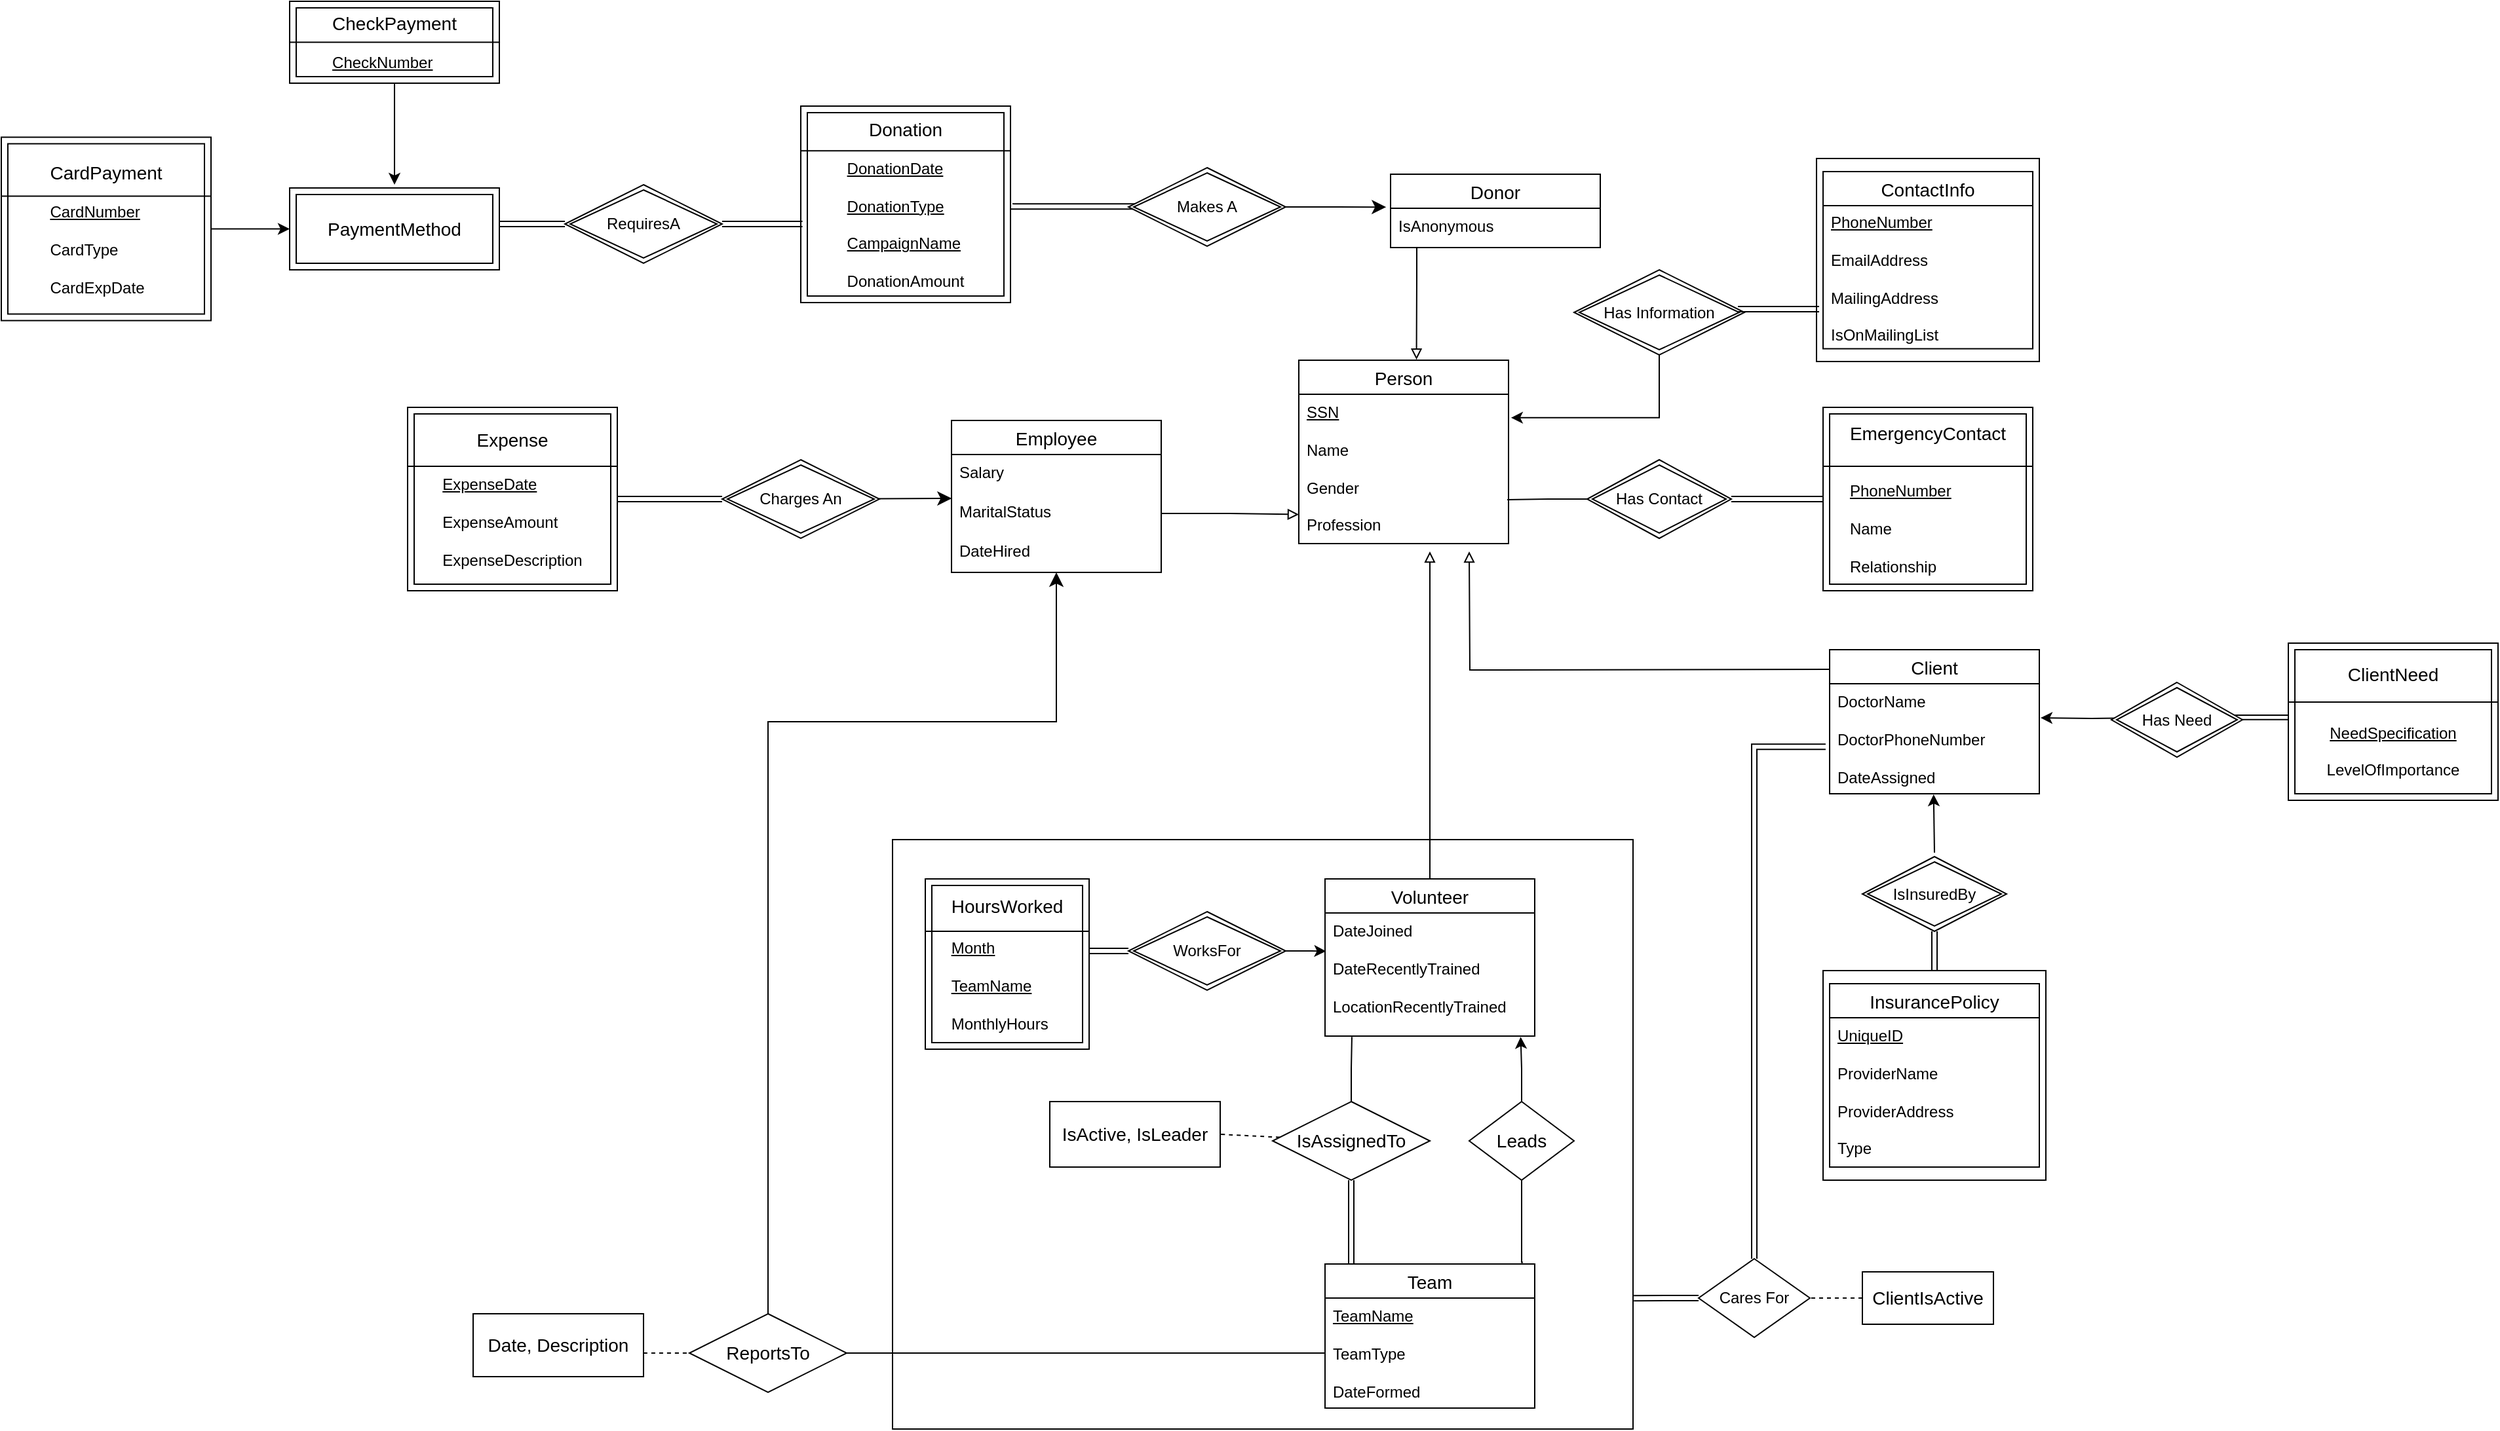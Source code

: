 <mxfile version="24.8.4">
  <diagram name="Page-1" id="B6-GkYAuQbZqS3aAFTwq">
    <mxGraphModel dx="1533" dy="549" grid="1" gridSize="10" guides="1" tooltips="1" connect="1" arrows="1" fold="1" page="1" pageScale="1" pageWidth="850" pageHeight="1100" math="0" shadow="0">
      <root>
        <mxCell id="0" />
        <mxCell id="1" parent="0" />
        <mxCell id="mtRcYasuJqLh6qyS6TOP-31" value="" style="rounded=0;whiteSpace=wrap;html=1;" parent="1" vertex="1">
          <mxGeometry x="290" y="1320" width="565" height="450" as="geometry" />
        </mxCell>
        <mxCell id="umVtSfNd9-hBFc_sN82X-30" value="" style="html=1;rounded=0;fontSize=12;exitX=1;exitY=0.5;exitDx=0;exitDy=0;edgeStyle=orthogonalEdgeStyle;shape=link;" parent="1" source="umVtSfNd9-hBFc_sN82X-33" edge="1">
          <mxGeometry relative="1" as="geometry">
            <mxPoint x="390" y="837" as="sourcePoint" />
            <mxPoint x="550" y="836.6" as="targetPoint" />
            <Array as="points">
              <mxPoint x="380" y="837" />
            </Array>
          </mxGeometry>
        </mxCell>
        <mxCell id="umVtSfNd9-hBFc_sN82X-31" value="N" style="resizable=0;html=1;whiteSpace=wrap;align=right;verticalAlign=bottom;" parent="umVtSfNd9-hBFc_sN82X-30" connectable="0" vertex="1">
          <mxGeometry x="1" relative="1" as="geometry" />
        </mxCell>
        <mxCell id="umVtSfNd9-hBFc_sN82X-20" value="" style="shape=link;html=1;rounded=0;fontSize=12;startSize=8;endSize=8;curved=1;width=-3.333;" parent="1" edge="1">
          <mxGeometry width="100" relative="1" as="geometry">
            <mxPoint x="1305" y="1226.72" as="sourcePoint" />
            <mxPoint x="1405" y="1226.72" as="targetPoint" />
          </mxGeometry>
        </mxCell>
        <mxCell id="2_08gkzJNAX3xdzMuyzV-307" value="Employee" style="swimlane;fontStyle=0;childLayout=stackLayout;horizontal=1;startSize=26;horizontalStack=0;resizeParent=1;resizeParentMax=0;resizeLast=0;collapsible=1;marginBottom=0;align=center;fontSize=14;" parent="1" vertex="1">
          <mxGeometry x="335" y="1000" width="160" height="116" as="geometry" />
        </mxCell>
        <mxCell id="2_08gkzJNAX3xdzMuyzV-308" value="Salary&lt;span style=&quot;white-space: pre;&quot;&gt;&#x9;&lt;/span&gt;" style="text;strokeColor=none;fillColor=none;spacingLeft=4;spacingRight=4;overflow=hidden;rotatable=0;points=[[0,0.5],[1,0.5]];portConstraint=eastwest;fontSize=12;whiteSpace=wrap;html=1;" parent="2_08gkzJNAX3xdzMuyzV-307" vertex="1">
          <mxGeometry y="26" width="160" height="30" as="geometry" />
        </mxCell>
        <mxCell id="2_08gkzJNAX3xdzMuyzV-309" value="MaritalStatus" style="text;strokeColor=none;fillColor=none;spacingLeft=4;spacingRight=4;overflow=hidden;rotatable=0;points=[[0,0.5],[1,0.5]];portConstraint=eastwest;fontSize=12;whiteSpace=wrap;html=1;" parent="2_08gkzJNAX3xdzMuyzV-307" vertex="1">
          <mxGeometry y="56" width="160" height="30" as="geometry" />
        </mxCell>
        <mxCell id="2_08gkzJNAX3xdzMuyzV-310" value="DateHired" style="text;strokeColor=none;fillColor=none;spacingLeft=4;spacingRight=4;overflow=hidden;rotatable=0;points=[[0,0.5],[1,0.5]];portConstraint=eastwest;fontSize=12;whiteSpace=wrap;html=1;" parent="2_08gkzJNAX3xdzMuyzV-307" vertex="1">
          <mxGeometry y="86" width="160" height="30" as="geometry" />
        </mxCell>
        <mxCell id="mtRcYasuJqLh6qyS6TOP-38" style="edgeStyle=orthogonalEdgeStyle;rounded=0;orthogonalLoop=1;jettySize=auto;html=1;endArrow=block;endFill=0;" parent="1" source="2_08gkzJNAX3xdzMuyzV-321" edge="1">
          <mxGeometry relative="1" as="geometry">
            <mxPoint x="700" y="1100" as="targetPoint" />
          </mxGeometry>
        </mxCell>
        <mxCell id="2_08gkzJNAX3xdzMuyzV-321" value="Volunteer" style="swimlane;fontStyle=0;childLayout=stackLayout;horizontal=1;startSize=26;horizontalStack=0;resizeParent=1;resizeParentMax=0;resizeLast=0;collapsible=1;marginBottom=0;align=center;fontSize=14;" parent="1" vertex="1">
          <mxGeometry x="620" y="1350" width="160" height="120" as="geometry" />
        </mxCell>
        <mxCell id="2_08gkzJNAX3xdzMuyzV-322" value="&lt;div&gt;&lt;div&gt;DateJoined&lt;/div&gt;&lt;/div&gt;&lt;div&gt;&lt;br&gt;&lt;/div&gt;&lt;div&gt;DateRecentlyTrained&lt;/div&gt;&lt;div&gt;&lt;br&gt;&lt;/div&gt;&lt;div&gt;LocationRecentlyTrained&lt;/div&gt;" style="text;strokeColor=none;fillColor=none;spacingLeft=4;spacingRight=4;overflow=hidden;rotatable=0;points=[[0,0.5],[1,0.5]];portConstraint=eastwest;fontSize=12;whiteSpace=wrap;html=1;" parent="2_08gkzJNAX3xdzMuyzV-321" vertex="1">
          <mxGeometry y="26" width="160" height="94" as="geometry" />
        </mxCell>
        <mxCell id="5nNUs4AYX-94V2WKTNdS-28" style="rounded=0;orthogonalLoop=1;jettySize=auto;html=1;fontSize=12;endArrow=none;endFill=0;edgeStyle=orthogonalEdgeStyle;shape=link;" parent="1" source="2_08gkzJNAX3xdzMuyzV-329" target="2_08gkzJNAX3xdzMuyzV-350" edge="1">
          <mxGeometry relative="1" as="geometry">
            <Array as="points">
              <mxPoint x="640" y="1630" />
              <mxPoint x="640" y="1630" />
            </Array>
          </mxGeometry>
        </mxCell>
        <mxCell id="2_08gkzJNAX3xdzMuyzV-329" value="Team" style="swimlane;fontStyle=0;childLayout=stackLayout;horizontal=1;startSize=26;horizontalStack=0;resizeParent=1;resizeParentMax=0;resizeLast=0;collapsible=1;marginBottom=0;align=center;fontSize=14;" parent="1" vertex="1">
          <mxGeometry x="620" y="1644" width="160" height="110" as="geometry" />
        </mxCell>
        <mxCell id="2_08gkzJNAX3xdzMuyzV-330" value="&lt;div&gt;&lt;u&gt;TeamName&lt;/u&gt;&lt;/div&gt;&lt;div&gt;&lt;br&gt;&lt;/div&gt;TeamType&lt;div&gt;&lt;br&gt;&lt;/div&gt;&lt;div&gt;DateFormed&lt;/div&gt;" style="text;strokeColor=none;fillColor=none;spacingLeft=4;spacingRight=4;overflow=hidden;rotatable=0;points=[[0,0.5],[1,0.5]];portConstraint=eastwest;fontSize=12;whiteSpace=wrap;html=1;" parent="2_08gkzJNAX3xdzMuyzV-329" vertex="1">
          <mxGeometry y="26" width="160" height="84" as="geometry" />
        </mxCell>
        <mxCell id="mtRcYasuJqLh6qyS6TOP-21" style="edgeStyle=orthogonalEdgeStyle;rounded=0;orthogonalLoop=1;jettySize=auto;html=1;endArrow=block;endFill=0;" parent="1" edge="1">
          <mxGeometry relative="1" as="geometry">
            <mxPoint x="730" y="1100" as="targetPoint" />
            <mxPoint x="1005" y="1190" as="sourcePoint" />
          </mxGeometry>
        </mxCell>
        <mxCell id="2_08gkzJNAX3xdzMuyzV-335" value="Client" style="swimlane;fontStyle=0;childLayout=stackLayout;horizontal=1;startSize=26;horizontalStack=0;resizeParent=1;resizeParentMax=0;resizeLast=0;collapsible=1;marginBottom=0;align=center;fontSize=14;" parent="1" vertex="1">
          <mxGeometry x="1005" y="1175" width="160" height="110" as="geometry" />
        </mxCell>
        <mxCell id="2_08gkzJNAX3xdzMuyzV-336" value="DoctorName&lt;div&gt;&lt;br&gt;&lt;/div&gt;&lt;div&gt;DoctorPhoneNumber&lt;/div&gt;&lt;div&gt;&lt;br&gt;&lt;/div&gt;&lt;div&gt;DateAssigned&lt;/div&gt;" style="text;strokeColor=none;fillColor=none;spacingLeft=4;spacingRight=4;overflow=hidden;rotatable=0;points=[[0,0.5],[1,0.5]];portConstraint=eastwest;fontSize=12;whiteSpace=wrap;html=1;" parent="2_08gkzJNAX3xdzMuyzV-335" vertex="1">
          <mxGeometry y="26" width="160" height="84" as="geometry" />
        </mxCell>
        <mxCell id="2_08gkzJNAX3xdzMuyzV-337" value="Person" style="swimlane;fontStyle=0;childLayout=stackLayout;horizontal=1;startSize=26;horizontalStack=0;resizeParent=1;resizeParentMax=0;resizeLast=0;collapsible=1;marginBottom=0;align=center;fontSize=14;" parent="1" vertex="1">
          <mxGeometry x="600" y="954" width="160" height="140" as="geometry" />
        </mxCell>
        <mxCell id="2_08gkzJNAX3xdzMuyzV-338" value="&lt;u&gt;SSN&lt;/u&gt;&lt;div&gt;&lt;br&gt;&lt;/div&gt;&lt;div&gt;Name&lt;/div&gt;&lt;div&gt;&lt;br&gt;&lt;/div&gt;&lt;div&gt;Gender&lt;/div&gt;&lt;div&gt;&lt;br&gt;&lt;/div&gt;&lt;div&gt;Profession&lt;/div&gt;" style="text;strokeColor=none;fillColor=none;spacingLeft=4;spacingRight=4;overflow=hidden;rotatable=0;points=[[0,0.5],[1,0.5]];portConstraint=eastwest;fontSize=12;whiteSpace=wrap;html=1;" parent="2_08gkzJNAX3xdzMuyzV-337" vertex="1">
          <mxGeometry y="26" width="160" height="114" as="geometry" />
        </mxCell>
        <mxCell id="umVtSfNd9-hBFc_sN82X-5" style="edgeStyle=none;curved=1;rounded=0;orthogonalLoop=1;jettySize=auto;html=1;fontSize=12;startSize=8;endSize=8;endArrow=none;endFill=0;dashed=1;entryX=1;entryY=0.5;entryDx=0;entryDy=0;" parent="1" source="2_08gkzJNAX3xdzMuyzV-350" target="umVtSfNd9-hBFc_sN82X-6" edge="1">
          <mxGeometry relative="1" as="geometry">
            <mxPoint x="540" y="1550" as="targetPoint" />
          </mxGeometry>
        </mxCell>
        <mxCell id="2_08gkzJNAX3xdzMuyzV-350" value="&lt;font style=&quot;font-size: 14px;&quot;&gt;IsAssignedTo&lt;/font&gt;" style="shape=rhombus;perimeter=rhombusPerimeter;whiteSpace=wrap;html=1;align=center;" parent="1" vertex="1">
          <mxGeometry x="580" y="1520" width="120" height="60" as="geometry" />
        </mxCell>
        <mxCell id="5nNUs4AYX-94V2WKTNdS-26" style="edgeStyle=orthogonalEdgeStyle;rounded=0;orthogonalLoop=1;jettySize=auto;html=1;entryX=0.5;entryY=1;entryDx=0;entryDy=0;fontSize=12;startSize=8;endSize=8;" parent="1" source="2_08gkzJNAX3xdzMuyzV-358" target="2_08gkzJNAX3xdzMuyzV-307" edge="1">
          <mxGeometry relative="1" as="geometry">
            <Array as="points">
              <mxPoint x="195" y="1230" />
              <mxPoint x="415" y="1230" />
            </Array>
          </mxGeometry>
        </mxCell>
        <mxCell id="2_08gkzJNAX3xdzMuyzV-358" value="&lt;font style=&quot;font-size: 14px;&quot;&gt;ReportsTo&lt;/font&gt;" style="shape=rhombus;perimeter=rhombusPerimeter;whiteSpace=wrap;html=1;align=center;" parent="1" vertex="1">
          <mxGeometry x="135" y="1682" width="120" height="60" as="geometry" />
        </mxCell>
        <mxCell id="2_08gkzJNAX3xdzMuyzV-384" value="Cares For" style="shape=rhombus;perimeter=rhombusPerimeter;whiteSpace=wrap;html=1;align=center;" parent="1" vertex="1">
          <mxGeometry x="905" y="1640" width="85" height="60" as="geometry" />
        </mxCell>
        <mxCell id="2_08gkzJNAX3xdzMuyzV-401" style="edgeStyle=orthogonalEdgeStyle;rounded=0;orthogonalLoop=1;jettySize=auto;html=1;entryX=0.496;entryY=1.006;entryDx=0;entryDy=0;entryPerimeter=0;endArrow=classic;endFill=1;" parent="1" target="2_08gkzJNAX3xdzMuyzV-336" edge="1">
          <mxGeometry relative="1" as="geometry">
            <mxPoint x="1085" y="1330" as="sourcePoint" />
            <Array as="points">
              <mxPoint x="1084" y="1330" />
            </Array>
          </mxGeometry>
        </mxCell>
        <mxCell id="2_08gkzJNAX3xdzMuyzV-404" style="edgeStyle=orthogonalEdgeStyle;rounded=0;orthogonalLoop=1;jettySize=auto;html=1;entryX=1.006;entryY=0.31;entryDx=0;entryDy=0;entryPerimeter=0;" parent="1" target="2_08gkzJNAX3xdzMuyzV-336" edge="1">
          <mxGeometry relative="1" as="geometry">
            <mxPoint x="1245.08" y="1227.04" as="sourcePoint" />
          </mxGeometry>
        </mxCell>
        <mxCell id="umVtSfNd9-hBFc_sN82X-6" value="&lt;div style=&quot;font-size: 14px;&quot;&gt;&lt;div&gt;IsActive, IsLeader&lt;/div&gt;&lt;/div&gt;" style="rounded=0;whiteSpace=wrap;html=1;" parent="1" vertex="1">
          <mxGeometry x="410" y="1520" width="130" height="50" as="geometry" />
        </mxCell>
        <mxCell id="umVtSfNd9-hBFc_sN82X-13" style="edgeStyle=none;curved=1;rounded=0;orthogonalLoop=1;jettySize=auto;html=1;entryX=0;entryY=0.5;entryDx=0;entryDy=0;fontSize=12;startSize=8;endSize=8;endArrow=none;endFill=0;dashed=1;" parent="1" target="2_08gkzJNAX3xdzMuyzV-358" edge="1">
          <mxGeometry relative="1" as="geometry">
            <mxPoint x="70" y="1712" as="sourcePoint" />
          </mxGeometry>
        </mxCell>
        <mxCell id="umVtSfNd9-hBFc_sN82X-12" value="&lt;font style=&quot;font-size: 14px;&quot;&gt;Date, Description&lt;/font&gt;" style="rounded=0;whiteSpace=wrap;html=1;" parent="1" vertex="1">
          <mxGeometry x="-30" y="1682" width="130" height="48" as="geometry" />
        </mxCell>
        <mxCell id="umVtSfNd9-hBFc_sN82X-19" value="" style="group" parent="1" vertex="1" connectable="0">
          <mxGeometry x="1355" y="1170" width="160" height="120" as="geometry" />
        </mxCell>
        <mxCell id="umVtSfNd9-hBFc_sN82X-17" value="&lt;div&gt;&lt;span style=&quot;font-size: 14px; white-space: nowrap;&quot;&gt;&lt;br&gt;&lt;/span&gt;&lt;/div&gt;&lt;span style=&quot;font-size: 14px; white-space: nowrap;&quot;&gt;ClientNeed&lt;/span&gt;&lt;div&gt;&lt;br&gt;&lt;div&gt;&lt;span style=&quot;text-align: left;&quot;&gt;&lt;br&gt;&lt;/span&gt;&lt;/div&gt;&lt;div&gt;&lt;span style=&quot;text-align: left;&quot;&gt;&lt;u&gt;NeedSpecification&lt;/u&gt;&lt;/span&gt;&lt;div style=&quot;text-align: left;&quot;&gt;&lt;br&gt;&lt;/div&gt;&lt;div style=&quot;text-align: left;&quot;&gt;&lt;span style=&quot;white-space: pre;&quot;&gt;LevelOfImportance&lt;/span&gt;&lt;/div&gt;&lt;/div&gt;&lt;div&gt;&lt;span style=&quot;font-size: 14px; white-space: nowrap;&quot;&gt;&lt;br&gt;&lt;/span&gt;&lt;/div&gt;&lt;/div&gt;" style="shape=ext;margin=3;double=1;whiteSpace=wrap;html=1;align=center;" parent="umVtSfNd9-hBFc_sN82X-19" vertex="1">
          <mxGeometry width="160" height="120" as="geometry" />
        </mxCell>
        <mxCell id="umVtSfNd9-hBFc_sN82X-18" value="" style="line;strokeWidth=1;rotatable=1;dashed=0;labelPosition=right;align=left;verticalAlign=middle;spacingTop=0;spacingLeft=6;points=[];portConstraint=eastwest;container=1;movable=1;resizable=1;deletable=1;editable=1;locked=0;connectable=1;" parent="umVtSfNd9-hBFc_sN82X-19" vertex="1">
          <mxGeometry y="40" width="160" height="10" as="geometry" />
        </mxCell>
        <mxCell id="umVtSfNd9-hBFc_sN82X-21" value="Has Need" style="shape=rhombus;double=1;perimeter=rhombusPerimeter;whiteSpace=wrap;html=1;align=center;" parent="1" vertex="1">
          <mxGeometry x="1220" y="1200" width="100" height="57" as="geometry" />
        </mxCell>
        <mxCell id="umVtSfNd9-hBFc_sN82X-28" value="Makes A" style="shape=rhombus;double=1;perimeter=rhombusPerimeter;whiteSpace=wrap;html=1;align=center;" parent="1" vertex="1">
          <mxGeometry x="470" y="807" width="120" height="60" as="geometry" />
        </mxCell>
        <mxCell id="umVtSfNd9-hBFc_sN82X-32" value="" style="group" parent="1" vertex="1" connectable="0">
          <mxGeometry x="-310" y="1390" width="160" height="220" as="geometry" />
        </mxCell>
        <mxCell id="umVtSfNd9-hBFc_sN82X-33" value="&lt;span style=&quot;font-size: 14px; white-space: nowrap;&quot;&gt;Donation&lt;/span&gt;&lt;div style=&quot;text-align: left;&quot;&gt;&lt;br&gt;&lt;/div&gt;&lt;div style=&quot;text-align: left;&quot;&gt;&lt;u&gt;DonationDate&lt;/u&gt;&lt;/div&gt;&lt;div&gt;&lt;div&gt;&lt;div style=&quot;text-align: left;&quot;&gt;&lt;br&gt;&lt;/div&gt;&lt;div style=&quot;text-align: left;&quot;&gt;&lt;u&gt;DonationType&lt;/u&gt;&lt;/div&gt;&lt;div style=&quot;text-align: left;&quot;&gt;&lt;br&gt;&lt;/div&gt;&lt;div style=&quot;text-align: left;&quot;&gt;&lt;u&gt;CampaignName&lt;/u&gt;&lt;/div&gt;&lt;/div&gt;&lt;/div&gt;&lt;div style=&quot;text-align: left;&quot;&gt;&lt;u&gt;&lt;br&gt;&lt;/u&gt;&lt;/div&gt;&lt;div style=&quot;text-align: left;&quot;&gt;DonationAmount&lt;/div&gt;" style="shape=ext;margin=3;double=1;whiteSpace=wrap;html=1;align=center;" parent="umVtSfNd9-hBFc_sN82X-32" vertex="1">
          <mxGeometry x="530" y="-630" width="160" height="150" as="geometry" />
        </mxCell>
        <mxCell id="umVtSfNd9-hBFc_sN82X-34" value="" style="line;strokeWidth=1;rotatable=1;dashed=0;labelPosition=right;align=left;verticalAlign=middle;spacingTop=0;spacingLeft=6;points=[];portConstraint=eastwest;container=1;movable=1;resizable=1;deletable=1;editable=1;locked=0;connectable=1;" parent="umVtSfNd9-hBFc_sN82X-32" vertex="1">
          <mxGeometry x="530" y="-599.655" width="160" height="7.586" as="geometry" />
        </mxCell>
        <mxCell id="umVtSfNd9-hBFc_sN82X-39" value="" style="group" parent="1" vertex="1" connectable="0">
          <mxGeometry x="-80" y="990" width="160" height="290" as="geometry" />
        </mxCell>
        <mxCell id="umVtSfNd9-hBFc_sN82X-40" value="&lt;div&gt;&lt;span style=&quot;font-size: 14px; text-wrap: nowrap;&quot;&gt;Expense&lt;/span&gt;&lt;/div&gt;&lt;div&gt;&lt;span style=&quot;font-size: 14px; text-wrap: nowrap;&quot;&gt;&lt;br&gt;&lt;/span&gt;&lt;/div&gt;&lt;div style=&quot;text-align: left;&quot;&gt;&lt;u&gt;ExpenseDate&lt;/u&gt;&lt;span style=&quot;font-size: 14px; text-wrap: nowrap;&quot;&gt;&lt;br&gt;&lt;/span&gt;&lt;/div&gt;&lt;div style=&quot;text-align: left;&quot;&gt;&lt;br&gt;&lt;/div&gt;&lt;div style=&quot;text-align: left;&quot;&gt;ExpenseAmount&lt;br&gt;&lt;/div&gt;&lt;div style=&quot;text-align: left;&quot;&gt;&lt;br&gt;&lt;/div&gt;&lt;div style=&quot;text-align: left;&quot;&gt;ExpenseDescription&lt;br&gt;&lt;/div&gt;" style="shape=ext;margin=3;double=1;whiteSpace=wrap;html=1;align=center;" parent="umVtSfNd9-hBFc_sN82X-39" vertex="1">
          <mxGeometry width="160" height="140" as="geometry" />
        </mxCell>
        <mxCell id="umVtSfNd9-hBFc_sN82X-41" value="" style="line;strokeWidth=1;rotatable=1;dashed=0;labelPosition=right;align=left;verticalAlign=middle;spacingTop=0;spacingLeft=6;points=[];portConstraint=eastwest;container=1;movable=1;resizable=1;deletable=1;editable=1;locked=0;connectable=1;" parent="umVtSfNd9-hBFc_sN82X-39" vertex="1">
          <mxGeometry y="40" width="160" height="10" as="geometry" />
        </mxCell>
        <mxCell id="5nNUs4AYX-94V2WKTNdS-1" value="" style="group" parent="1" vertex="1" connectable="0">
          <mxGeometry x="1000" y="990" width="160" height="120" as="geometry" />
        </mxCell>
        <mxCell id="mtRcYasuJqLh6qyS6TOP-43" value="" style="group" parent="5nNUs4AYX-94V2WKTNdS-1" vertex="1" connectable="0">
          <mxGeometry width="160" height="140" as="geometry" />
        </mxCell>
        <mxCell id="5nNUs4AYX-94V2WKTNdS-2" value="&lt;div&gt;&lt;span style=&quot;font-size: 14px; text-wrap: nowrap;&quot;&gt;EmergencyContact&lt;/span&gt;&lt;/div&gt;&lt;div style=&quot;text-align: left;&quot;&gt;&lt;br&gt;&lt;/div&gt;&lt;div style=&quot;text-align: left;&quot;&gt;&lt;u&gt;&lt;br&gt;&lt;/u&gt;&lt;/div&gt;&lt;div style=&quot;text-align: left;&quot;&gt;&lt;u&gt;PhoneNumber&lt;/u&gt;&lt;br&gt;&lt;/div&gt;&lt;div style=&quot;text-align: left;&quot;&gt;&lt;font style=&quot;font-size: 12px;&quot;&gt;&lt;br&gt;&lt;/font&gt;&lt;/div&gt;&lt;div style=&quot;text-align: left;&quot;&gt;&lt;font style=&quot;font-size: 12px;&quot;&gt;Name&lt;/font&gt;&lt;/div&gt;&lt;div style=&quot;text-align: left;&quot;&gt;&lt;font style=&quot;font-size: 12px;&quot;&gt;&lt;br&gt;&lt;/font&gt;&lt;/div&gt;&lt;div style=&quot;text-align: left;&quot;&gt;&lt;font style=&quot;font-size: 12px;&quot;&gt;Relationship&lt;/font&gt;&lt;/div&gt;" style="shape=ext;margin=3;double=1;whiteSpace=wrap;html=1;align=center;" parent="mtRcYasuJqLh6qyS6TOP-43" vertex="1">
          <mxGeometry width="160" height="140" as="geometry" />
        </mxCell>
        <mxCell id="5nNUs4AYX-94V2WKTNdS-3" value="" style="line;strokeWidth=1;rotatable=1;dashed=0;labelPosition=right;align=left;verticalAlign=middle;spacingTop=0;spacingLeft=6;points=[];portConstraint=eastwest;container=1;movable=1;resizable=1;deletable=1;editable=1;locked=0;connectable=1;" parent="mtRcYasuJqLh6qyS6TOP-43" vertex="1">
          <mxGeometry y="40" width="160" height="10" as="geometry" />
        </mxCell>
        <mxCell id="mtRcYasuJqLh6qyS6TOP-46" style="edgeStyle=orthogonalEdgeStyle;rounded=0;orthogonalLoop=1;jettySize=auto;html=1;entryX=0.994;entryY=0.706;entryDx=0;entryDy=0;entryPerimeter=0;endArrow=none;endFill=0;" parent="1" source="5nNUs4AYX-94V2WKTNdS-4" target="2_08gkzJNAX3xdzMuyzV-338" edge="1">
          <mxGeometry relative="1" as="geometry">
            <mxPoint x="770" y="1060" as="targetPoint" />
          </mxGeometry>
        </mxCell>
        <mxCell id="5nNUs4AYX-94V2WKTNdS-4" value="Has Contact" style="shape=rhombus;double=1;perimeter=rhombusPerimeter;whiteSpace=wrap;html=1;align=center;" parent="1" vertex="1">
          <mxGeometry x="820" y="1030" width="110" height="60" as="geometry" />
        </mxCell>
        <mxCell id="5nNUs4AYX-94V2WKTNdS-6" style="edgeStyle=orthogonalEdgeStyle;rounded=0;orthogonalLoop=1;jettySize=auto;html=1;entryX=1;entryY=0.5;entryDx=0;entryDy=0;fontSize=12;endArrow=none;endFill=0;shape=link;" parent="1" source="5nNUs4AYX-94V2WKTNdS-2" target="5nNUs4AYX-94V2WKTNdS-4" edge="1">
          <mxGeometry relative="1" as="geometry" />
        </mxCell>
        <mxCell id="5nNUs4AYX-94V2WKTNdS-14" style="edgeStyle=orthogonalEdgeStyle;rounded=0;orthogonalLoop=1;jettySize=auto;html=1;fontSize=12;endArrow=none;endFill=0;shape=link;" parent="1" source="umVtSfNd9-hBFc_sN82X-36" target="umVtSfNd9-hBFc_sN82X-40" edge="1">
          <mxGeometry relative="1" as="geometry" />
        </mxCell>
        <mxCell id="5nNUs4AYX-94V2WKTNdS-15" style="edgeStyle=none;curved=1;rounded=0;orthogonalLoop=1;jettySize=auto;html=1;fontSize=12;startSize=8;endSize=8;entryX=0.001;entryY=0.117;entryDx=0;entryDy=0;entryPerimeter=0;" parent="1" source="umVtSfNd9-hBFc_sN82X-36" target="2_08gkzJNAX3xdzMuyzV-309" edge="1">
          <mxGeometry relative="1" as="geometry">
            <mxPoint x="330" y="1060" as="targetPoint" />
          </mxGeometry>
        </mxCell>
        <mxCell id="umVtSfNd9-hBFc_sN82X-36" value="Charges An" style="shape=rhombus;double=1;perimeter=rhombusPerimeter;whiteSpace=wrap;html=1;align=center;" parent="1" vertex="1">
          <mxGeometry x="160" y="1030" width="120" height="60" as="geometry" />
        </mxCell>
        <mxCell id="5nNUs4AYX-94V2WKTNdS-34" style="edgeStyle=orthogonalEdgeStyle;rounded=0;orthogonalLoop=1;jettySize=auto;html=1;fontSize=12;startSize=8;endSize=8;endArrow=none;endFill=0;entryX=1;entryY=0.5;entryDx=0;entryDy=0;" parent="1" source="2_08gkzJNAX3xdzMuyzV-330" target="2_08gkzJNAX3xdzMuyzV-358" edge="1">
          <mxGeometry relative="1" as="geometry">
            <mxPoint x="260" y="1712" as="targetPoint" />
            <Array as="points" />
          </mxGeometry>
        </mxCell>
        <mxCell id="5nNUs4AYX-94V2WKTNdS-36" style="edgeStyle=orthogonalEdgeStyle;rounded=0;orthogonalLoop=1;jettySize=auto;html=1;entryX=-0.021;entryY=0.448;entryDx=0;entryDy=0;entryPerimeter=0;fontSize=12;startSize=8;endSize=8;" parent="1" source="umVtSfNd9-hBFc_sN82X-28" target="2_08gkzJNAX3xdzMuyzV-315" edge="1">
          <mxGeometry relative="1" as="geometry" />
        </mxCell>
        <mxCell id="5nNUs4AYX-94V2WKTNdS-44" value="Re&lt;span style=&quot;white-space: pre;&quot;&gt;quiresA&lt;/span&gt;" style="shape=rhombus;double=1;perimeter=rhombusPerimeter;whiteSpace=wrap;html=1;align=center;" parent="1" vertex="1">
          <mxGeometry x="40" y="820" width="120" height="60" as="geometry" />
        </mxCell>
        <mxCell id="5nNUs4AYX-94V2WKTNdS-48" style="edgeStyle=none;curved=1;rounded=0;orthogonalLoop=1;jettySize=auto;html=1;entryX=0.008;entryY=0.6;entryDx=0;entryDy=0;entryPerimeter=0;fontSize=12;shape=link;" parent="1" source="5nNUs4AYX-94V2WKTNdS-44" target="umVtSfNd9-hBFc_sN82X-33" edge="1">
          <mxGeometry relative="1" as="geometry" />
        </mxCell>
        <mxCell id="mtRcYasuJqLh6qyS6TOP-37" style="edgeStyle=orthogonalEdgeStyle;rounded=0;orthogonalLoop=1;jettySize=auto;html=1;entryX=0.561;entryY=-0.003;entryDx=0;entryDy=0;entryPerimeter=0;endArrow=block;endFill=0;" parent="1" source="2_08gkzJNAX3xdzMuyzV-315" target="2_08gkzJNAX3xdzMuyzV-337" edge="1">
          <mxGeometry relative="1" as="geometry">
            <mxPoint x="690" y="950" as="targetPoint" />
            <Array as="points">
              <mxPoint x="690" y="890" />
              <mxPoint x="690" y="890" />
            </Array>
          </mxGeometry>
        </mxCell>
        <mxCell id="2_08gkzJNAX3xdzMuyzV-315" value="Donor" style="swimlane;fontStyle=0;childLayout=stackLayout;horizontal=1;startSize=26;horizontalStack=0;resizeParent=1;resizeParentMax=0;resizeLast=0;collapsible=1;marginBottom=0;align=center;fontSize=14;" parent="1" vertex="1">
          <mxGeometry x="670" y="812" width="160" height="56" as="geometry" />
        </mxCell>
        <mxCell id="2_08gkzJNAX3xdzMuyzV-316" value="IsAnonymous" style="text;strokeColor=none;fillColor=none;spacingLeft=4;spacingRight=4;overflow=hidden;rotatable=0;points=[[0,0.5],[1,0.5]];portConstraint=eastwest;fontSize=12;whiteSpace=wrap;html=1;" parent="2_08gkzJNAX3xdzMuyzV-315" vertex="1">
          <mxGeometry y="26" width="160" height="30" as="geometry" />
        </mxCell>
        <mxCell id="mtRcYasuJqLh6qyS6TOP-24" style="edgeStyle=orthogonalEdgeStyle;rounded=0;orthogonalLoop=1;jettySize=auto;html=1;entryX=1;entryY=0.5;entryDx=0;entryDy=0;endArrow=none;endFill=0;shape=link;" parent="1" source="mtRcYasuJqLh6qyS6TOP-22" edge="1">
          <mxGeometry relative="1" as="geometry">
            <mxPoint x="435" y="1405" as="targetPoint" />
          </mxGeometry>
        </mxCell>
        <mxCell id="mtRcYasuJqLh6qyS6TOP-22" value="WorksFor" style="shape=rhombus;double=1;perimeter=rhombusPerimeter;whiteSpace=wrap;html=1;align=center;" parent="1" vertex="1">
          <mxGeometry x="470" y="1375" width="120" height="60" as="geometry" />
        </mxCell>
        <mxCell id="mtRcYasuJqLh6qyS6TOP-26" style="edgeStyle=orthogonalEdgeStyle;rounded=0;orthogonalLoop=1;jettySize=auto;html=1;entryX=0.005;entryY=0.311;entryDx=0;entryDy=0;entryPerimeter=0;" parent="1" source="mtRcYasuJqLh6qyS6TOP-22" target="2_08gkzJNAX3xdzMuyzV-322" edge="1">
          <mxGeometry relative="1" as="geometry" />
        </mxCell>
        <mxCell id="mtRcYasuJqLh6qyS6TOP-45" value="" style="group" parent="1" vertex="1" connectable="0">
          <mxGeometry x="315" y="1350" width="125" height="130" as="geometry" />
        </mxCell>
        <mxCell id="mtRcYasuJqLh6qyS6TOP-15" value="&lt;div&gt;&lt;span style=&quot;font-size: 14px;&quot;&gt;HoursWorked&lt;/span&gt;&lt;/div&gt;&lt;div&gt;&lt;span style=&quot;font-size: 14px; text-wrap: nowrap;&quot;&gt;&lt;br&gt;&lt;/span&gt;&lt;/div&gt;&lt;div style=&quot;text-align: left;&quot;&gt;&lt;div&gt;&lt;u&gt;Month&lt;/u&gt;&lt;br&gt;&lt;/div&gt;&lt;div&gt;&lt;u&gt;&lt;br&gt;&lt;/u&gt;&lt;/div&gt;&lt;div&gt;&lt;u&gt;TeamName&lt;/u&gt;&lt;/div&gt;&lt;div&gt;&lt;br&gt;&lt;/div&gt;MonthlyHours&lt;/div&gt;" style="shape=ext;margin=3;double=1;whiteSpace=wrap;html=1;align=center;" parent="mtRcYasuJqLh6qyS6TOP-45" vertex="1">
          <mxGeometry width="125" height="130" as="geometry" />
        </mxCell>
        <mxCell id="mtRcYasuJqLh6qyS6TOP-16" value="" style="line;strokeWidth=1;rotatable=1;dashed=0;labelPosition=right;align=left;verticalAlign=middle;spacingTop=0;spacingLeft=6;points=[];portConstraint=eastwest;container=1;movable=1;resizable=1;deletable=1;editable=1;locked=0;connectable=1;" parent="mtRcYasuJqLh6qyS6TOP-45" vertex="1">
          <mxGeometry y="35" width="125" height="10" as="geometry" />
        </mxCell>
        <mxCell id="mtRcYasuJqLh6qyS6TOP-47" style="edgeStyle=orthogonalEdgeStyle;rounded=0;orthogonalLoop=1;jettySize=auto;html=1;entryX=0;entryY=0.805;entryDx=0;entryDy=0;entryPerimeter=0;endArrow=block;endFill=0;" parent="1" source="2_08gkzJNAX3xdzMuyzV-309" target="2_08gkzJNAX3xdzMuyzV-338" edge="1">
          <mxGeometry relative="1" as="geometry" />
        </mxCell>
        <mxCell id="mtRcYasuJqLh6qyS6TOP-57" value="" style="group" parent="1" vertex="1" connectable="0">
          <mxGeometry x="995" y="800" width="170" height="155" as="geometry" />
        </mxCell>
        <mxCell id="mtRcYasuJqLh6qyS6TOP-56" value="" style="rounded=0;whiteSpace=wrap;html=1;" parent="mtRcYasuJqLh6qyS6TOP-57" vertex="1">
          <mxGeometry width="170" height="155" as="geometry" />
        </mxCell>
        <mxCell id="mtRcYasuJqLh6qyS6TOP-54" value="ContactInfo" style="swimlane;fontStyle=0;childLayout=stackLayout;horizontal=1;startSize=26;horizontalStack=0;resizeParent=1;resizeParentMax=0;resizeLast=0;collapsible=1;marginBottom=0;align=center;fontSize=14;" parent="mtRcYasuJqLh6qyS6TOP-57" vertex="1">
          <mxGeometry x="5" y="10" width="160" height="135.31" as="geometry" />
        </mxCell>
        <mxCell id="mtRcYasuJqLh6qyS6TOP-55" value="&lt;u&gt;PhoneNumber&lt;/u&gt;&lt;div style=&quot;&quot;&gt;&lt;br&gt;EmailAddress&lt;/div&gt;&lt;div style=&quot;&quot;&gt;&lt;br&gt;&lt;/div&gt;&lt;div style=&quot;&quot;&gt;MailingAddress&lt;/div&gt;&lt;div style=&quot;&quot;&gt;&lt;br&gt;&lt;/div&gt;&lt;div style=&quot;&quot;&gt;IsOnMailingList&lt;/div&gt;" style="text;strokeColor=none;fillColor=none;spacingLeft=4;spacingRight=4;overflow=hidden;rotatable=0;points=[[0,0.5],[1,0.5]];portConstraint=eastwest;fontSize=12;whiteSpace=wrap;html=1;" parent="mtRcYasuJqLh6qyS6TOP-57" vertex="1">
          <mxGeometry x="5" y="34.875" width="160" height="110.438" as="geometry" />
        </mxCell>
        <mxCell id="mtRcYasuJqLh6qyS6TOP-58" value="Has Information" style="shape=rhombus;double=1;perimeter=rhombusPerimeter;whiteSpace=wrap;html=1;align=center;" parent="1" vertex="1">
          <mxGeometry x="810" y="885" width="130" height="65" as="geometry" />
        </mxCell>
        <mxCell id="mtRcYasuJqLh6qyS6TOP-59" style="edgeStyle=orthogonalEdgeStyle;rounded=0;orthogonalLoop=1;jettySize=auto;html=1;endArrow=none;endFill=0;shape=link;" parent="1" source="mtRcYasuJqLh6qyS6TOP-58" edge="1">
          <mxGeometry relative="1" as="geometry">
            <mxPoint x="997" y="915" as="targetPoint" />
            <Array as="points">
              <mxPoint x="997" y="915" />
            </Array>
          </mxGeometry>
        </mxCell>
        <mxCell id="mtRcYasuJqLh6qyS6TOP-60" style="edgeStyle=orthogonalEdgeStyle;rounded=0;orthogonalLoop=1;jettySize=auto;html=1;entryX=1.012;entryY=0.157;entryDx=0;entryDy=0;entryPerimeter=0;" parent="1" source="mtRcYasuJqLh6qyS6TOP-58" target="2_08gkzJNAX3xdzMuyzV-338" edge="1">
          <mxGeometry relative="1" as="geometry" />
        </mxCell>
        <mxCell id="mtRcYasuJqLh6qyS6TOP-127" style="edgeStyle=orthogonalEdgeStyle;rounded=0;orthogonalLoop=1;jettySize=auto;html=1;" parent="1" source="5nNUs4AYX-94V2WKTNdS-39" edge="1">
          <mxGeometry relative="1" as="geometry">
            <mxPoint x="-90" y="820" as="targetPoint" />
          </mxGeometry>
        </mxCell>
        <mxCell id="5nNUs4AYX-94V2WKTNdS-39" value="&lt;div&gt;&lt;span style=&quot;font-size: 14px; text-wrap: nowrap;&quot;&gt;CheckPayment&lt;/span&gt;&lt;/div&gt;&lt;div style=&quot;text-align: left;&quot;&gt;&lt;div style=&quot;text-align: center;&quot;&gt;&lt;div style=&quot;text-align: left;&quot;&gt;&lt;u&gt;&lt;br&gt;&lt;/u&gt;&lt;/div&gt;&lt;div style=&quot;text-align: left;&quot;&gt;&lt;u&gt;CheckNumber&lt;/u&gt;&lt;/div&gt;&lt;/div&gt;&lt;/div&gt;" style="shape=ext;margin=3;double=1;whiteSpace=wrap;html=1;align=center;" parent="1" vertex="1">
          <mxGeometry x="-170" y="680" width="160" height="62.5" as="geometry" />
        </mxCell>
        <mxCell id="5nNUs4AYX-94V2WKTNdS-40" value="" style="line;strokeWidth=1;rotatable=1;dashed=0;labelPosition=right;align=left;verticalAlign=middle;spacingTop=0;spacingLeft=6;points=[];portConstraint=eastwest;container=1;movable=1;resizable=1;deletable=1;editable=1;locked=0;connectable=1;" parent="1" vertex="1">
          <mxGeometry x="-170" y="706.25" width="160" height="10" as="geometry" />
        </mxCell>
        <mxCell id="mtRcYasuJqLh6qyS6TOP-109" value="&lt;font style=&quot;font-size: 14px;&quot;&gt;Leads&lt;/font&gt;" style="shape=rhombus;perimeter=rhombusPerimeter;whiteSpace=wrap;html=1;align=center;" parent="1" vertex="1">
          <mxGeometry x="730" y="1520" width="80" height="60" as="geometry" />
        </mxCell>
        <mxCell id="mtRcYasuJqLh6qyS6TOP-110" style="edgeStyle=orthogonalEdgeStyle;rounded=0;orthogonalLoop=1;jettySize=auto;html=1;entryX=0.944;entryY=-0.011;entryDx=0;entryDy=0;entryPerimeter=0;endArrow=none;endFill=0;" parent="1" source="mtRcYasuJqLh6qyS6TOP-109" target="2_08gkzJNAX3xdzMuyzV-329" edge="1">
          <mxGeometry relative="1" as="geometry">
            <Array as="points">
              <mxPoint x="770" y="1643" />
            </Array>
          </mxGeometry>
        </mxCell>
        <mxCell id="mtRcYasuJqLh6qyS6TOP-112" style="edgeStyle=orthogonalEdgeStyle;rounded=0;orthogonalLoop=1;jettySize=auto;html=1;entryX=0.933;entryY=1.007;entryDx=0;entryDy=0;entryPerimeter=0;" parent="1" source="mtRcYasuJqLh6qyS6TOP-109" target="2_08gkzJNAX3xdzMuyzV-322" edge="1">
          <mxGeometry relative="1" as="geometry" />
        </mxCell>
        <mxCell id="mtRcYasuJqLh6qyS6TOP-114" style="edgeStyle=orthogonalEdgeStyle;rounded=0;orthogonalLoop=1;jettySize=auto;html=1;entryX=0.128;entryY=1.007;entryDx=0;entryDy=0;entryPerimeter=0;endArrow=none;endFill=0;" parent="1" source="2_08gkzJNAX3xdzMuyzV-350" target="2_08gkzJNAX3xdzMuyzV-322" edge="1">
          <mxGeometry relative="1" as="geometry" />
        </mxCell>
        <mxCell id="mtRcYasuJqLh6qyS6TOP-115" style="edgeStyle=orthogonalEdgeStyle;rounded=0;orthogonalLoop=1;jettySize=auto;html=1;entryX=-0.019;entryY=0.573;entryDx=0;entryDy=0;entryPerimeter=0;endArrow=none;endFill=0;shape=link;" parent="1" source="2_08gkzJNAX3xdzMuyzV-384" target="2_08gkzJNAX3xdzMuyzV-336" edge="1">
          <mxGeometry relative="1" as="geometry" />
        </mxCell>
        <mxCell id="mtRcYasuJqLh6qyS6TOP-116" style="edgeStyle=orthogonalEdgeStyle;rounded=0;orthogonalLoop=1;jettySize=auto;html=1;shape=link;entryX=1.001;entryY=0.778;entryDx=0;entryDy=0;entryPerimeter=0;" parent="1" source="2_08gkzJNAX3xdzMuyzV-384" target="mtRcYasuJqLh6qyS6TOP-31" edge="1">
          <mxGeometry relative="1" as="geometry">
            <mxPoint x="860" y="1670" as="targetPoint" />
          </mxGeometry>
        </mxCell>
        <mxCell id="mtRcYasuJqLh6qyS6TOP-121" style="edgeStyle=orthogonalEdgeStyle;rounded=0;orthogonalLoop=1;jettySize=auto;html=1;entryX=0.5;entryY=0;entryDx=0;entryDy=0;shape=link;" parent="1" source="mtRcYasuJqLh6qyS6TOP-118" target="mtRcYasuJqLh6qyS6TOP-120" edge="1">
          <mxGeometry relative="1" as="geometry" />
        </mxCell>
        <mxCell id="mtRcYasuJqLh6qyS6TOP-118" value="IsInsuredBy" style="shape=rhombus;double=1;perimeter=rhombusPerimeter;whiteSpace=wrap;html=1;align=center;" parent="1" vertex="1">
          <mxGeometry x="1030" y="1333" width="110" height="57" as="geometry" />
        </mxCell>
        <mxCell id="mtRcYasuJqLh6qyS6TOP-122" value="" style="group" parent="1" vertex="1" connectable="0">
          <mxGeometry x="1000" y="1420" width="170" height="160" as="geometry" />
        </mxCell>
        <mxCell id="mtRcYasuJqLh6qyS6TOP-120" value="" style="rounded=0;whiteSpace=wrap;html=1;" parent="mtRcYasuJqLh6qyS6TOP-122" vertex="1">
          <mxGeometry width="170" height="160" as="geometry" />
        </mxCell>
        <mxCell id="mtRcYasuJqLh6qyS6TOP-103" value="InsurancePolicy" style="swimlane;fontStyle=0;childLayout=stackLayout;horizontal=1;startSize=26;horizontalStack=0;resizeParent=1;resizeParentMax=0;resizeLast=0;collapsible=1;marginBottom=0;align=center;fontSize=14;" parent="mtRcYasuJqLh6qyS6TOP-122" vertex="1">
          <mxGeometry x="5" y="10" width="160" height="140" as="geometry" />
        </mxCell>
        <mxCell id="mtRcYasuJqLh6qyS6TOP-104" value="&lt;div&gt;&lt;u&gt;UniqueID&lt;/u&gt;&lt;/div&gt;&lt;div&gt;&lt;br&gt;&lt;/div&gt;ProviderName&lt;div&gt;&lt;br&gt;&lt;/div&gt;&lt;div&gt;&lt;span style=&quot;white-space: pre;&quot;&gt;ProviderAddress&lt;/span&gt;&lt;/div&gt;&lt;div&gt;&lt;span style=&quot;white-space: pre;&quot;&gt;&lt;br&gt;&lt;/span&gt;&lt;/div&gt;&lt;div&gt;&lt;span style=&quot;white-space: pre;&quot;&gt;Type&lt;/span&gt;&lt;/div&gt;" style="text;strokeColor=none;fillColor=none;spacingLeft=4;spacingRight=4;overflow=hidden;rotatable=0;points=[[0,0.5],[1,0.5]];portConstraint=eastwest;fontSize=12;whiteSpace=wrap;html=1;" parent="mtRcYasuJqLh6qyS6TOP-103" vertex="1">
          <mxGeometry y="26" width="160" height="114" as="geometry" />
        </mxCell>
        <mxCell id="mtRcYasuJqLh6qyS6TOP-128" style="edgeStyle=orthogonalEdgeStyle;rounded=0;orthogonalLoop=1;jettySize=auto;html=1;entryX=0;entryY=0.5;entryDx=0;entryDy=0;" parent="1" source="mtRcYasuJqLh6qyS6TOP-123" target="mtRcYasuJqLh6qyS6TOP-126" edge="1">
          <mxGeometry relative="1" as="geometry" />
        </mxCell>
        <mxCell id="mtRcYasuJqLh6qyS6TOP-123" value="&lt;div&gt;&lt;span style=&quot;font-size: 14px; text-wrap: nowrap;&quot;&gt;CardPayment&lt;/span&gt;&lt;/div&gt;&lt;div style=&quot;text-align: left;&quot;&gt;&lt;div style=&quot;text-align: center;&quot;&gt;&lt;div style=&quot;text-align: left;&quot;&gt;&lt;br&gt;&lt;/div&gt;&lt;div style=&quot;text-align: left;&quot;&gt;&lt;u&gt;CardNumber&lt;/u&gt;&lt;/div&gt;&lt;div style=&quot;text-align: left;&quot;&gt;&lt;br&gt;&lt;/div&gt;&lt;div style=&quot;text-align: left;&quot;&gt;CardType&lt;/div&gt;&lt;div style=&quot;text-align: left;&quot;&gt;&lt;br&gt;&lt;/div&gt;&lt;div style=&quot;text-align: left;&quot;&gt;CardExpDate&lt;/div&gt;&lt;/div&gt;&lt;/div&gt;" style="shape=ext;margin=3;double=1;whiteSpace=wrap;html=1;align=center;" parent="1" vertex="1">
          <mxGeometry x="-390" y="783.75" width="160" height="140" as="geometry" />
        </mxCell>
        <mxCell id="mtRcYasuJqLh6qyS6TOP-124" value="" style="line;strokeWidth=1;rotatable=1;dashed=0;labelPosition=right;align=left;verticalAlign=middle;spacingTop=0;spacingLeft=6;points=[];portConstraint=eastwest;container=1;movable=1;resizable=1;deletable=1;editable=1;locked=0;connectable=1;" parent="1" vertex="1">
          <mxGeometry x="-390" y="823.75" width="160" height="10" as="geometry" />
        </mxCell>
        <mxCell id="mtRcYasuJqLh6qyS6TOP-129" style="edgeStyle=orthogonalEdgeStyle;rounded=0;orthogonalLoop=1;jettySize=auto;html=1;entryX=0;entryY=0.5;entryDx=0;entryDy=0;shape=link;" parent="1" source="mtRcYasuJqLh6qyS6TOP-126" target="5nNUs4AYX-94V2WKTNdS-44" edge="1">
          <mxGeometry relative="1" as="geometry">
            <Array as="points">
              <mxPoint y="850" />
              <mxPoint y="850" />
            </Array>
          </mxGeometry>
        </mxCell>
        <mxCell id="mtRcYasuJqLh6qyS6TOP-126" value="&lt;div&gt;&lt;span style=&quot;font-size: 14px;&quot;&gt;PaymentMethod&lt;/span&gt;&lt;/div&gt;" style="shape=ext;margin=3;double=1;whiteSpace=wrap;html=1;align=center;" parent="1" vertex="1">
          <mxGeometry x="-170" y="822.5" width="160" height="62.5" as="geometry" />
        </mxCell>
        <mxCell id="mtRcYasuJqLh6qyS6TOP-131" style="edgeStyle=orthogonalEdgeStyle;rounded=0;orthogonalLoop=1;jettySize=auto;html=1;entryX=1;entryY=0.5;entryDx=0;entryDy=0;dashed=1;endArrow=none;endFill=0;" parent="1" source="mtRcYasuJqLh6qyS6TOP-130" target="2_08gkzJNAX3xdzMuyzV-384" edge="1">
          <mxGeometry relative="1" as="geometry" />
        </mxCell>
        <mxCell id="mtRcYasuJqLh6qyS6TOP-130" value="&lt;div style=&quot;font-size: 14px;&quot;&gt;&lt;div&gt;ClientIsActive&lt;/div&gt;&lt;/div&gt;" style="rounded=0;whiteSpace=wrap;html=1;" parent="1" vertex="1">
          <mxGeometry x="1030" y="1650" width="100" height="40" as="geometry" />
        </mxCell>
      </root>
    </mxGraphModel>
  </diagram>
</mxfile>
